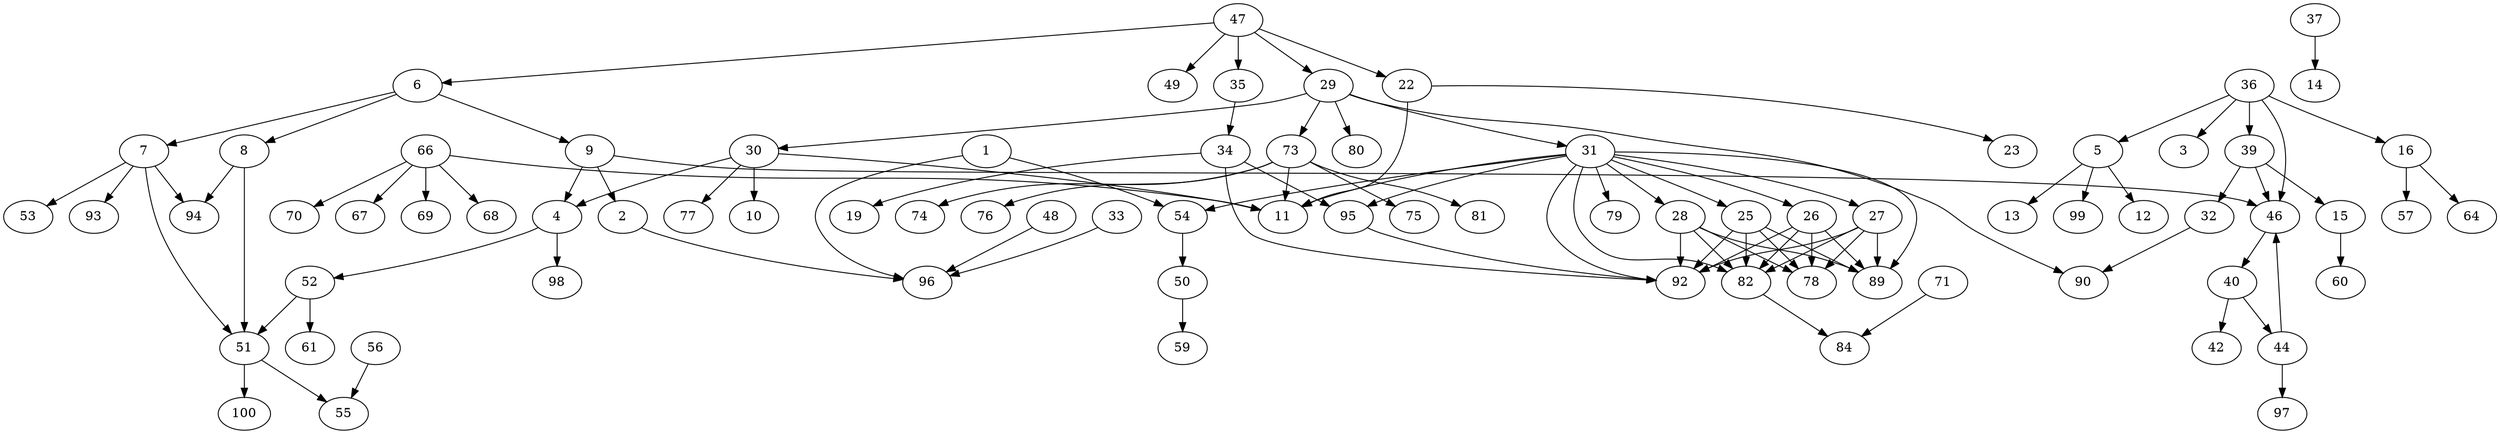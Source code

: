 // 0:E:\Postgraduate_study\FlappyBird\src\com\bird\app\GameApp.java(com.bird.app.GameApp.main)
// 1:E:\Postgraduate_study\FlappyBird\src\com\bird\main\Bird.java(com.bird.main.Bird.Bird)
// 2:E:\Postgraduate_study\FlappyBird\src\com\bird\main\Bird.java(com.bird.main.Bird.birdDead)
// 3:E:\Postgraduate_study\FlappyBird\src\com\bird\main\Bird.java(com.bird.main.Bird.birdDown)
// 4:E:\Postgraduate_study\FlappyBird\src\com\bird\main\Bird.java(com.bird.main.Bird.birdFall)
// 5:E:\Postgraduate_study\FlappyBird\src\com\bird\main\Bird.java(com.bird.main.Bird.birdUp)
// 6:E:\Postgraduate_study\FlappyBird\src\com\bird\main\Bird.java(com.bird.main.Bird.draw)
// 7:E:\Postgraduate_study\FlappyBird\src\com\bird\main\Bird.java(com.bird.main.Bird.drawGameover)
// 8:E:\Postgraduate_study\FlappyBird\src\com\bird\main\Bird.java(com.bird.main.Bird.drawScore)
// 9:E:\Postgraduate_study\FlappyBird\src\com\bird\main\Bird.java(com.bird.main.Bird.fly)
// 10:E:\Postgraduate_study\FlappyBird\src\com\bird\main\Bird.java(com.bird.main.Bird.getBirdRect)
// 11:E:\Postgraduate_study\FlappyBird\src\com\bird\main\Bird.java(com.bird.main.Bird.isDead)
// 12:E:\Postgraduate_study\FlappyBird\src\com\bird\main\Bird.java(com.bird.main.Bird.keyIsReleased)
// 13:E:\Postgraduate_study\FlappyBird\src\com\bird\main\Bird.java(com.bird.main.Bird.keyPressed)
// 14:E:\Postgraduate_study\FlappyBird\src\com\bird\main\Bird.java(com.bird.main.Bird.keyReleased)
// 15:E:\Postgraduate_study\FlappyBird\src\com\bird\main\Bird.java(com.bird.main.Bird.reset)
// 16:E:\Postgraduate_study\FlappyBird\src\com\bird\main\Bird.java(com.bird.main.Bird.startTiming)
// 17:E:\Postgraduate_study\FlappyBird\src\com\bird\main\Cloud.java(com.bird.main.Cloud.Cloud)
// 18:E:\Postgraduate_study\FlappyBird\src\com\bird\main\Cloud.java(com.bird.main.Cloud.draw)
// 19:E:\Postgraduate_study\FlappyBird\src\com\bird\main\Cloud.java(com.bird.main.Cloud.isOutFrame)
// 20:E:\Postgraduate_study\FlappyBird\src\com\bird\main\Cloud.java(com.bird.main.Cloud.setDir)
// 21:E:\Postgraduate_study\FlappyBird\src\com\bird\main\GameBackground.java(com.bird.main.GameBackground.GameBackground)
// 22:E:\Postgraduate_study\FlappyBird\src\com\bird\main\GameBackground.java(com.bird.main.GameBackground.draw)
// 23:E:\Postgraduate_study\FlappyBird\src\com\bird\main\GameBackground.java(com.bird.main.GameBackground.moveLogic)
// 24:E:\Postgraduate_study\FlappyBird\src\com\bird\main\GameElementLayer.java(com.bird.main.GameElementLayer.GameElementLayer)
// 25:E:\Postgraduate_study\FlappyBird\src\com\bird\main\GameElementLayer.java(com.bird.main.GameElementLayer.addHoverPipe)
// 26:E:\Postgraduate_study\FlappyBird\src\com\bird\main\GameElementLayer.java(com.bird.main.GameElementLayer.addMovingHoverPipe)
// 27:E:\Postgraduate_study\FlappyBird\src\com\bird\main\GameElementLayer.java(com.bird.main.GameElementLayer.addMovingNormalPipe)
// 28:E:\Postgraduate_study\FlappyBird\src\com\bird\main\GameElementLayer.java(com.bird.main.GameElementLayer.addNormalPipe)
// 29:E:\Postgraduate_study\FlappyBird\src\com\bird\main\GameElementLayer.java(com.bird.main.GameElementLayer.draw)
// 30:E:\Postgraduate_study\FlappyBird\src\com\bird\main\GameElementLayer.java(com.bird.main.GameElementLayer.isCollideBird)
// 31:E:\Postgraduate_study\FlappyBird\src\com\bird\main\GameElementLayer.java(com.bird.main.GameElementLayer.pipeBornLogic)
// 32:E:\Postgraduate_study\FlappyBird\src\com\bird\main\GameElementLayer.java(com.bird.main.GameElementLayer.reset)
// 33:E:\Postgraduate_study\FlappyBird\src\com\bird\main\GameForeground.java(com.bird.main.GameForeground.GameForeground)
// 34:E:\Postgraduate_study\FlappyBird\src\com\bird\main\GameForeground.java(com.bird.main.GameForeground.cloudLogic)
// 35:E:\Postgraduate_study\FlappyBird\src\com\bird\main\GameForeground.java(com.bird.main.GameForeground.draw)
// 36:E:\Postgraduate_study\FlappyBird\src\com\bird\main\GameFrame.java(com.bird.main.GameFrame.BirdKeyListener.keyPressed)
// 37:E:\Postgraduate_study\FlappyBird\src\com\bird\main\GameFrame.java(com.bird.main.GameFrame.BirdKeyListener.keyReleased)
// 38:E:\Postgraduate_study\FlappyBird\src\com\bird\main\GameFrame.java(com.bird.main.GameFrame.BirdKeyListener.keyTyped)
// 39:E:\Postgraduate_study\FlappyBird\src\com\bird\main\GameFrame.java(com.bird.main.GameFrame.BirdKeyListener.resetGame)
// 40:E:\Postgraduate_study\FlappyBird\src\com\bird\main\GameFrame.java(com.bird.main.GameFrame.GameFrame)
// 41:E:\Postgraduate_study\FlappyBird\src\com\bird\main\GameFrame.java(com.bird.main.GameFrame.getGameState)
// 42:E:\Postgraduate_study\FlappyBird\src\com\bird\main\GameFrame.java(com.bird.main.GameFrame.initFrame)
// 43:E:\Postgraduate_study\FlappyBird\src\com\bird\main\GameFrame.java(com.bird.main.GameFrame.initFrame.windowClosing)
// 44:E:\Postgraduate_study\FlappyBird\src\com\bird\main\GameFrame.java(com.bird.main.GameFrame.initGame)
// 45:E:\Postgraduate_study\FlappyBird\src\com\bird\main\GameFrame.java(com.bird.main.GameFrame.run)
// 46:E:\Postgraduate_study\FlappyBird\src\com\bird\main\GameFrame.java(com.bird.main.GameFrame.setGameState)
// 47:E:\Postgraduate_study\FlappyBird\src\com\bird\main\GameFrame.java(com.bird.main.GameFrame.update)
// 48:E:\Postgraduate_study\FlappyBird\src\com\bird\main\GameReady.java(com.bird.main.GameReady.GameReady)
// 49:E:\Postgraduate_study\FlappyBird\src\com\bird\main\GameReady.java(com.bird.main.GameReady.draw)
// 50:E:\Postgraduate_study\FlappyBird\src\com\bird\main\GameTime.java(com.bird.main.GameTime.GameTime)
// 51:E:\Postgraduate_study\FlappyBird\src\com\bird\main\GameTime.java(com.bird.main.GameTime.TimeToScore)
// 52:E:\Postgraduate_study\FlappyBird\src\com\bird\main\GameTime.java(com.bird.main.GameTime.endTiming)
// 53:E:\Postgraduate_study\FlappyBird\src\com\bird\main\GameTime.java(com.bird.main.GameTime.getBestScore)
// 54:E:\Postgraduate_study\FlappyBird\src\com\bird\main\GameTime.java(com.bird.main.GameTime.getInstance)
// 55:E:\Postgraduate_study\FlappyBird\src\com\bird\main\GameTime.java(com.bird.main.GameTime.getTime)
// 56:E:\Postgraduate_study\FlappyBird\src\com\bird\main\GameTime.java(com.bird.main.GameTime.getTimeInSeconds)
// 57:E:\Postgraduate_study\FlappyBird\src\com\bird\main\GameTime.java(com.bird.main.GameTime.isReadyTiming)
// 58:E:\Postgraduate_study\FlappyBird\src\com\bird\main\GameTime.java(com.bird.main.GameTime.isTiming)
// 59:E:\Postgraduate_study\FlappyBird\src\com\bird\main\GameTime.java(com.bird.main.GameTime.loadBestTime)
// 60:E:\Postgraduate_study\FlappyBird\src\com\bird\main\GameTime.java(com.bird.main.GameTime.reset)
// 61:E:\Postgraduate_study\FlappyBird\src\com\bird\main\GameTime.java(com.bird.main.GameTime.saveBestScore)
// 62:E:\Postgraduate_study\FlappyBird\src\com\bird\main\GameTime.java(com.bird.main.GameTime.setOverTime)
// 63:E:\Postgraduate_study\FlappyBird\src\com\bird\main\GameTime.java(com.bird.main.GameTime.setStartTime)
// 64:E:\Postgraduate_study\FlappyBird\src\com\bird\main\GameTime.java(com.bird.main.GameTime.startTiming)
// 65:E:\Postgraduate_study\FlappyBird\src\com\bird\main\MovingPipe.java(com.bird.main.MovingPipe.MovingPipe)
// 66:E:\Postgraduate_study\FlappyBird\src\com\bird\main\MovingPipe.java(com.bird.main.MovingPipe.draw)
// 67:E:\Postgraduate_study\FlappyBird\src\com\bird\main\MovingPipe.java(com.bird.main.MovingPipe.drawBottomHard)
// 68:E:\Postgraduate_study\FlappyBird\src\com\bird\main\MovingPipe.java(com.bird.main.MovingPipe.drawHoverHard)
// 69:E:\Postgraduate_study\FlappyBird\src\com\bird\main\MovingPipe.java(com.bird.main.MovingPipe.drawTopHard)
// 70:E:\Postgraduate_study\FlappyBird\src\com\bird\main\MovingPipe.java(com.bird.main.MovingPipe.pipeLogic)
// 71:E:\Postgraduate_study\FlappyBird\src\com\bird\main\MovingPipe.java(com.bird.main.MovingPipe.setAttribute)
// 72:E:\Postgraduate_study\FlappyBird\src\com\bird\main\Pipe.java(com.bird.main.Pipe.Pipe)
// 73:E:\Postgraduate_study\FlappyBird\src\com\bird\main\Pipe.java(com.bird.main.Pipe.draw)
// 74:E:\Postgraduate_study\FlappyBird\src\com\bird\main\Pipe.java(com.bird.main.Pipe.drawBottomNormal)
// 75:E:\Postgraduate_study\FlappyBird\src\com\bird\main\Pipe.java(com.bird.main.Pipe.drawHoverNormal)
// 76:E:\Postgraduate_study\FlappyBird\src\com\bird\main\Pipe.java(com.bird.main.Pipe.drawTopNormal)
// 77:E:\Postgraduate_study\FlappyBird\src\com\bird\main\Pipe.java(com.bird.main.Pipe.getPipeRect)
// 78:E:\Postgraduate_study\FlappyBird\src\com\bird\main\Pipe.java(com.bird.main.Pipe.getX)
// 79:E:\Postgraduate_study\FlappyBird\src\com\bird\main\Pipe.java(com.bird.main.Pipe.isInFrame)
// 80:E:\Postgraduate_study\FlappyBird\src\com\bird\main\Pipe.java(com.bird.main.Pipe.isVisible)
// 81:E:\Postgraduate_study\FlappyBird\src\com\bird\main\Pipe.java(com.bird.main.Pipe.pipeLogic)
// 82:E:\Postgraduate_study\FlappyBird\src\com\bird\main\Pipe.java(com.bird.main.Pipe.setAttribute)
// 83:E:\Postgraduate_study\FlappyBird\src\com\bird\main\Pipe.java(com.bird.main.Pipe.setHeight)
// 84:E:\Postgraduate_study\FlappyBird\src\com\bird\main\Pipe.java(com.bird.main.Pipe.setRectangle)
// 85:E:\Postgraduate_study\FlappyBird\src\com\bird\main\Pipe.java(com.bird.main.Pipe.setType)
// 86:E:\Postgraduate_study\FlappyBird\src\com\bird\main\Pipe.java(com.bird.main.Pipe.setVisible)
// 87:E:\Postgraduate_study\FlappyBird\src\com\bird\main\Pipe.java(com.bird.main.Pipe.setX)
// 88:E:\Postgraduate_study\FlappyBird\src\com\bird\main\Pipe.java(com.bird.main.Pipe.setY)
// 89:E:\Postgraduate_study\FlappyBird\src\com\bird\main\PipePool.java(com.bird.main.PipePool.get)
// 90:E:\Postgraduate_study\FlappyBird\src\com\bird\main\PipePool.java(com.bird.main.PipePool.giveBack)
// 91:E:\Postgraduate_study\FlappyBird\src\com\bird\util\GameUtil.java(com.bird.util.GameUtil.GameUtil)
// 92:E:\Postgraduate_study\FlappyBird\src\com\bird\util\GameUtil.java(com.bird.util.GameUtil.getRandomNumber)
// 93:E:\Postgraduate_study\FlappyBird\src\com\bird\util\GameUtil.java(com.bird.util.GameUtil.getStringHeight)
// 94:E:\Postgraduate_study\FlappyBird\src\com\bird\util\GameUtil.java(com.bird.util.GameUtil.getStringWidth)
// 95:E:\Postgraduate_study\FlappyBird\src\com\bird\util\GameUtil.java(com.bird.util.GameUtil.isInProbability)
// 96:E:\Postgraduate_study\FlappyBird\src\com\bird\util\GameUtil.java(com.bird.util.GameUtil.loadBUfferedImage)
// 97:E:\Postgraduate_study\FlappyBird\src\com\bird\util\MusicUtil.java(com.bird.util.MusicUtil.load)
// 98:E:\Postgraduate_study\FlappyBird\src\com\bird\util\MusicUtil.java(com.bird.util.MusicUtil.playCrash)
// 99:E:\Postgraduate_study\FlappyBird\src\com\bird\util\MusicUtil.java(com.bird.util.MusicUtil.playFly)
// 100:E:\Postgraduate_study\FlappyBird\src\com\bird\util\MusicUtil.java(com.bird.util.MusicUtil.playScore)
digraph
{
	1 -> 54;
	7 -> 94;
	7 -> 93;
	16 -> 64;
	31 -> 54;
	37 -> 14;
	8 -> 94;
	46 -> 40;
	25 -> 92;
	71 -> 84;
	50 -> 59;
	15 -> 60;
	22 -> 11;
	5 -> 99;
	5 -> 12;
	5 -> 13;
	36 -> 3;
	39 -> 15;
	47 -> 49;
	36 -> 5;
	44 -> 46;
	9 -> 2;
	9 -> 4;
	66 -> 11;
	51 -> 100;
	25 -> 82;
	25 -> 89;
	39 -> 46;
	4 -> 52;
	34 -> 95;
	36 -> 16;
	30 -> 11;
	30 -> 10;
	66 -> 67;
	29 -> 31;
	82 -> 84;
	34 -> 92;
	29 -> 30;
	66 -> 69;
	66 -> 68;
	39 -> 32;
	31 -> 79;
	25 -> 78;
	28 -> 78;
	31 -> 82;
	66 -> 70;
	27 -> 92;
	51 -> 55;
	16 -> 57;
	6 -> 7;
	35 -> 34;
	47 -> 6;
	28 -> 82;
	29 -> 90;
	1 -> 96;
	32 -> 90;
	7 -> 51;
	31 -> 89;
	36 -> 46;
	28 -> 89;
	7 -> 53;
	54 -> 50;
	36 -> 39;
	73 -> 74;
	27 -> 82;
	31 -> 92;
	30 -> 77;
	47 -> 22;
	31 -> 95;
	26 -> 78;
	27 -> 89;
	40 -> 42;
	8 -> 51;
	40 -> 44;
	6 -> 8;
	6 -> 9;
	28 -> 92;
	2 -> 96;
	31 -> 11;
	73 -> 76;
	34 -> 19;
	73 -> 75;
	33 -> 96;
	52 -> 51;
	44 -> 97;
	73 -> 81;
	27 -> 78;
	4 -> 98;
	22 -> 23;
	31 -> 25;
	31 -> 28;
	31 -> 26;
	31 -> 27;
	52 -> 61;
	9 -> 46;
	48 -> 96;
	95 -> 92;
	29 -> 73;
	26 -> 92;
	56 -> 55;
	29 -> 80;
	47 -> 29;
	73 -> 11;
	47 -> 35;
	30 -> 4;
	26 -> 89;
	26 -> 82;
}
